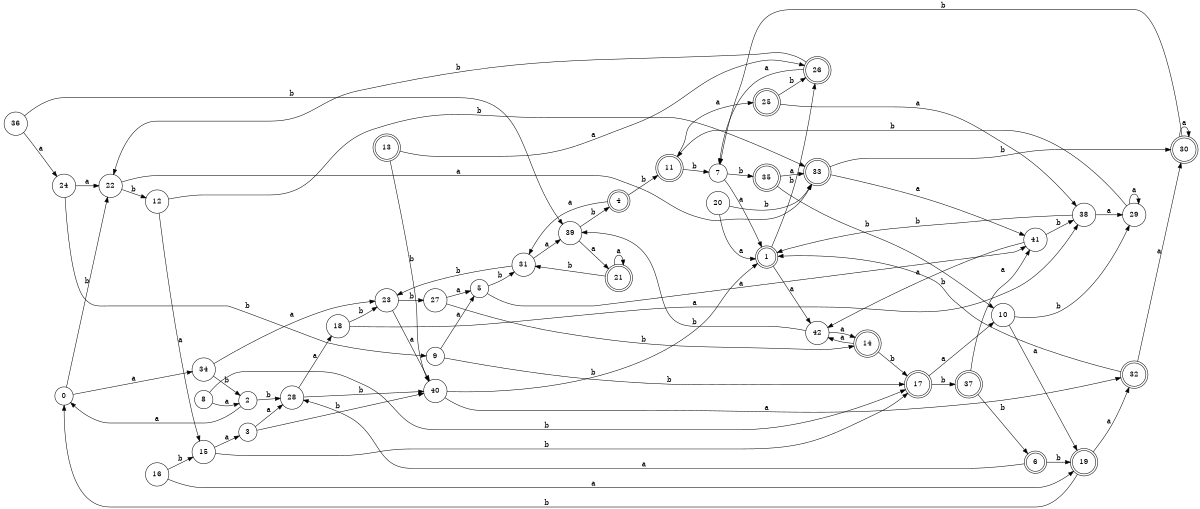 digraph n35_10 {
__start0 [label="" shape="none"];

rankdir=LR;
size="8,5";

s0 [style="filled", color="black", fillcolor="white" shape="circle", label="0"];
s1 [style="rounded,filled", color="black", fillcolor="white" shape="doublecircle", label="1"];
s2 [style="filled", color="black", fillcolor="white" shape="circle", label="2"];
s3 [style="filled", color="black", fillcolor="white" shape="circle", label="3"];
s4 [style="rounded,filled", color="black", fillcolor="white" shape="doublecircle", label="4"];
s5 [style="filled", color="black", fillcolor="white" shape="circle", label="5"];
s6 [style="rounded,filled", color="black", fillcolor="white" shape="doublecircle", label="6"];
s7 [style="filled", color="black", fillcolor="white" shape="circle", label="7"];
s8 [style="filled", color="black", fillcolor="white" shape="circle", label="8"];
s9 [style="filled", color="black", fillcolor="white" shape="circle", label="9"];
s10 [style="filled", color="black", fillcolor="white" shape="circle", label="10"];
s11 [style="rounded,filled", color="black", fillcolor="white" shape="doublecircle", label="11"];
s12 [style="filled", color="black", fillcolor="white" shape="circle", label="12"];
s13 [style="rounded,filled", color="black", fillcolor="white" shape="doublecircle", label="13"];
s14 [style="rounded,filled", color="black", fillcolor="white" shape="doublecircle", label="14"];
s15 [style="filled", color="black", fillcolor="white" shape="circle", label="15"];
s16 [style="filled", color="black", fillcolor="white" shape="circle", label="16"];
s17 [style="rounded,filled", color="black", fillcolor="white" shape="doublecircle", label="17"];
s18 [style="filled", color="black", fillcolor="white" shape="circle", label="18"];
s19 [style="rounded,filled", color="black", fillcolor="white" shape="doublecircle", label="19"];
s20 [style="filled", color="black", fillcolor="white" shape="circle", label="20"];
s21 [style="rounded,filled", color="black", fillcolor="white" shape="doublecircle", label="21"];
s22 [style="filled", color="black", fillcolor="white" shape="circle", label="22"];
s23 [style="filled", color="black", fillcolor="white" shape="circle", label="23"];
s24 [style="filled", color="black", fillcolor="white" shape="circle", label="24"];
s25 [style="rounded,filled", color="black", fillcolor="white" shape="doublecircle", label="25"];
s26 [style="rounded,filled", color="black", fillcolor="white" shape="doublecircle", label="26"];
s27 [style="filled", color="black", fillcolor="white" shape="circle", label="27"];
s28 [style="filled", color="black", fillcolor="white" shape="circle", label="28"];
s29 [style="filled", color="black", fillcolor="white" shape="circle", label="29"];
s30 [style="rounded,filled", color="black", fillcolor="white" shape="doublecircle", label="30"];
s31 [style="filled", color="black", fillcolor="white" shape="circle", label="31"];
s32 [style="rounded,filled", color="black", fillcolor="white" shape="doublecircle", label="32"];
s33 [style="rounded,filled", color="black", fillcolor="white" shape="doublecircle", label="33"];
s34 [style="filled", color="black", fillcolor="white" shape="circle", label="34"];
s35 [style="rounded,filled", color="black", fillcolor="white" shape="doublecircle", label="35"];
s36 [style="filled", color="black", fillcolor="white" shape="circle", label="36"];
s37 [style="rounded,filled", color="black", fillcolor="white" shape="doublecircle", label="37"];
s38 [style="filled", color="black", fillcolor="white" shape="circle", label="38"];
s39 [style="filled", color="black", fillcolor="white" shape="circle", label="39"];
s40 [style="filled", color="black", fillcolor="white" shape="circle", label="40"];
s41 [style="filled", color="black", fillcolor="white" shape="circle", label="41"];
s42 [style="filled", color="black", fillcolor="white" shape="circle", label="42"];
s0 -> s34 [label="a"];
s0 -> s22 [label="b"];
s1 -> s42 [label="a"];
s1 -> s26 [label="b"];
s2 -> s0 [label="a"];
s2 -> s28 [label="b"];
s3 -> s28 [label="a"];
s3 -> s40 [label="b"];
s4 -> s31 [label="a"];
s4 -> s11 [label="b"];
s5 -> s41 [label="a"];
s5 -> s31 [label="b"];
s6 -> s28 [label="a"];
s6 -> s19 [label="b"];
s7 -> s1 [label="a"];
s7 -> s35 [label="b"];
s8 -> s2 [label="a"];
s8 -> s17 [label="b"];
s9 -> s5 [label="a"];
s9 -> s17 [label="b"];
s10 -> s19 [label="a"];
s10 -> s29 [label="b"];
s11 -> s25 [label="a"];
s11 -> s7 [label="b"];
s12 -> s15 [label="a"];
s12 -> s33 [label="b"];
s13 -> s26 [label="a"];
s13 -> s40 [label="b"];
s14 -> s42 [label="a"];
s14 -> s17 [label="b"];
s15 -> s3 [label="a"];
s15 -> s17 [label="b"];
s16 -> s19 [label="a"];
s16 -> s15 [label="b"];
s17 -> s10 [label="a"];
s17 -> s37 [label="b"];
s18 -> s38 [label="a"];
s18 -> s23 [label="b"];
s19 -> s32 [label="a"];
s19 -> s0 [label="b"];
s20 -> s1 [label="a"];
s20 -> s33 [label="b"];
s21 -> s21 [label="a"];
s21 -> s31 [label="b"];
s22 -> s33 [label="a"];
s22 -> s12 [label="b"];
s23 -> s40 [label="a"];
s23 -> s27 [label="b"];
s24 -> s22 [label="a"];
s24 -> s9 [label="b"];
s25 -> s38 [label="a"];
s25 -> s26 [label="b"];
s26 -> s7 [label="a"];
s26 -> s22 [label="b"];
s27 -> s5 [label="a"];
s27 -> s14 [label="b"];
s28 -> s18 [label="a"];
s28 -> s40 [label="b"];
s29 -> s29 [label="a"];
s29 -> s11 [label="b"];
s30 -> s30 [label="a"];
s30 -> s7 [label="b"];
s31 -> s39 [label="a"];
s31 -> s23 [label="b"];
s32 -> s30 [label="a"];
s32 -> s1 [label="b"];
s33 -> s41 [label="a"];
s33 -> s30 [label="b"];
s34 -> s23 [label="a"];
s34 -> s2 [label="b"];
s35 -> s33 [label="a"];
s35 -> s10 [label="b"];
s36 -> s24 [label="a"];
s36 -> s39 [label="b"];
s37 -> s41 [label="a"];
s37 -> s6 [label="b"];
s38 -> s29 [label="a"];
s38 -> s1 [label="b"];
s39 -> s21 [label="a"];
s39 -> s4 [label="b"];
s40 -> s32 [label="a"];
s40 -> s1 [label="b"];
s41 -> s42 [label="a"];
s41 -> s38 [label="b"];
s42 -> s14 [label="a"];
s42 -> s39 [label="b"];

}